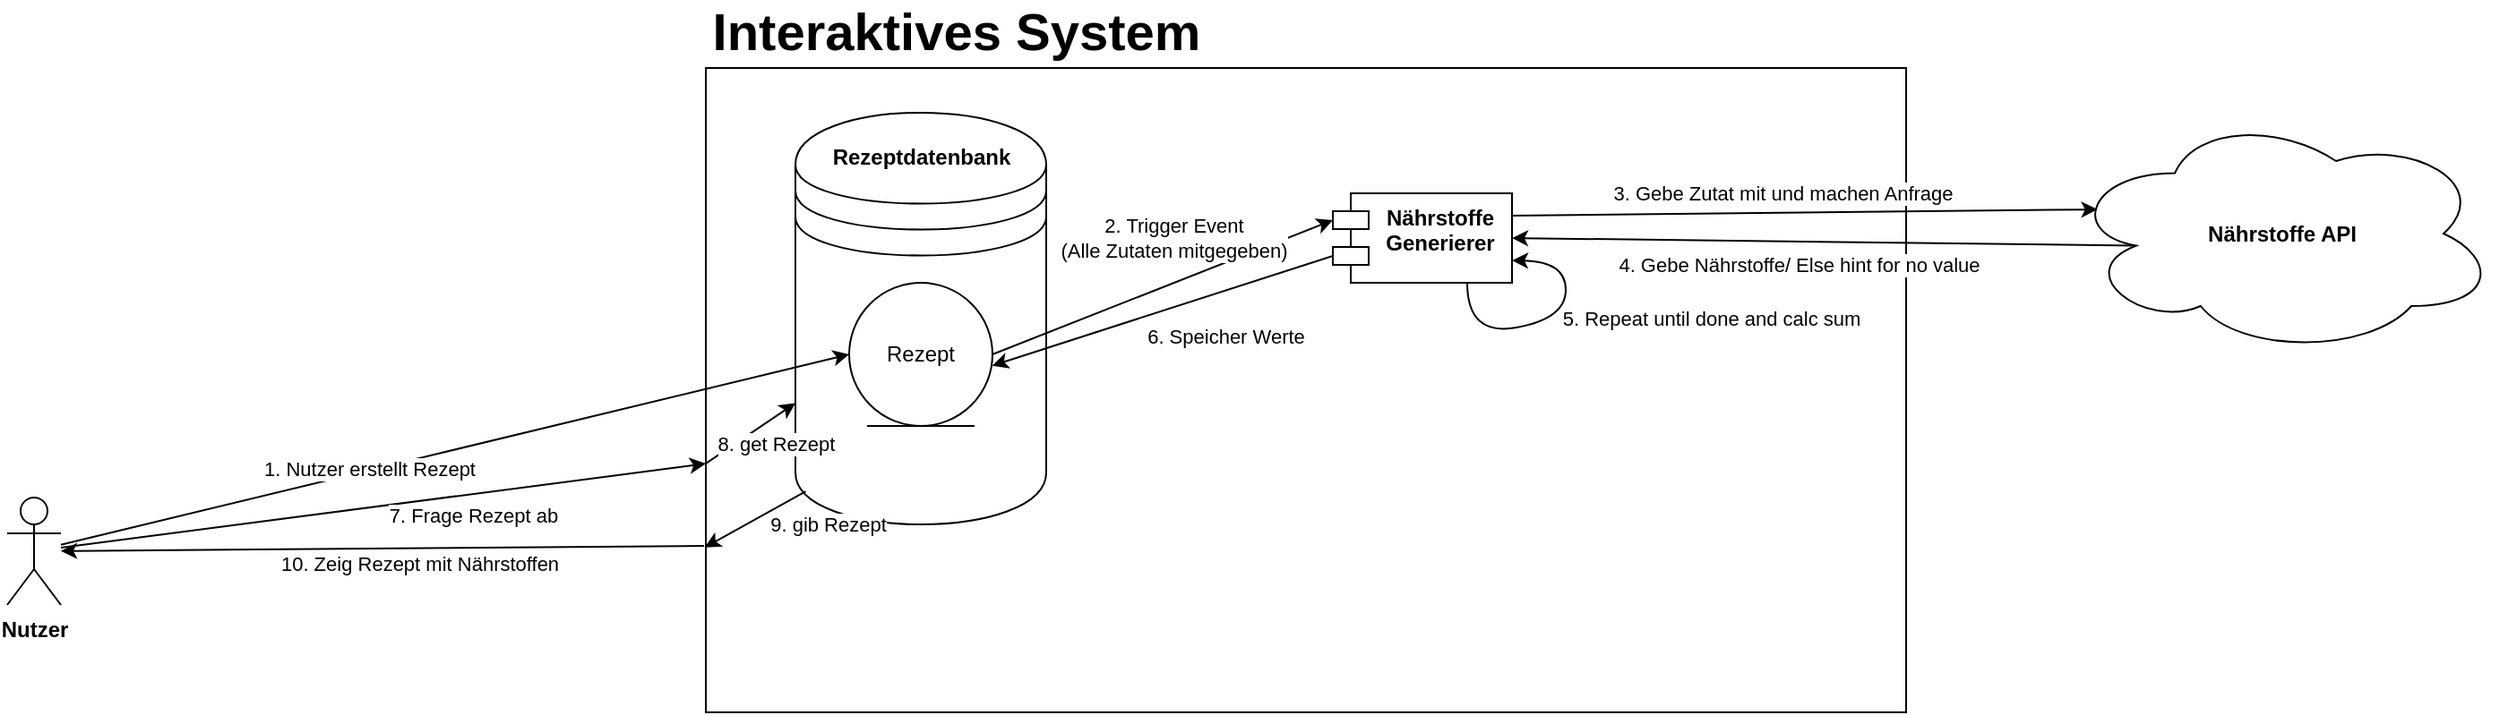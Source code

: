 <mxfile version="13.10.2" type="github">
  <diagram id="KzExXDa9j_CslRWxPjg3" name="Page-1">
    <mxGraphModel dx="2831" dy="1345" grid="1" gridSize="10" guides="1" tooltips="1" connect="1" arrows="1" fold="1" page="0" pageScale="1" pageWidth="827" pageHeight="1169" math="0" shadow="0">
      <root>
        <mxCell id="0" />
        <mxCell id="1" parent="0" />
        <mxCell id="RpFdNuH686E7Uf_D3KnB-24" style="edgeStyle=none;rounded=0;orthogonalLoop=1;jettySize=auto;html=1;" edge="1" parent="1" target="IZYluF1lrNxQetc7Ovq5-1">
          <mxGeometry relative="1" as="geometry">
            <mxPoint x="39" y="297" as="sourcePoint" />
          </mxGeometry>
        </mxCell>
        <mxCell id="RpFdNuH686E7Uf_D3KnB-25" value="10. Zeig Rezept mit Nährstoffen" style="edgeLabel;html=1;align=center;verticalAlign=middle;resizable=0;points=[];" vertex="1" connectable="0" parent="RpFdNuH686E7Uf_D3KnB-24">
          <mxGeometry x="-0.111" relative="1" as="geometry">
            <mxPoint y="8.33" as="offset" />
          </mxGeometry>
        </mxCell>
        <mxCell id="IZYluF1lrNxQetc7Ovq5-25" value="" style="rounded=0;whiteSpace=wrap;html=1;" parent="1" vertex="1">
          <mxGeometry x="40" y="30" width="670" height="360" as="geometry" />
        </mxCell>
        <mxCell id="IZYluF1lrNxQetc7Ovq5-7" value="" style="shape=datastore;whiteSpace=wrap;html=1;" parent="1" vertex="1">
          <mxGeometry x="90" y="55" width="140" height="230" as="geometry" />
        </mxCell>
        <mxCell id="IZYluF1lrNxQetc7Ovq5-1" value="Nutzer" style="shape=umlActor;verticalLabelPosition=bottom;verticalAlign=top;html=1;outlineConnect=0;fontStyle=1" parent="1" vertex="1">
          <mxGeometry x="-350" y="270" width="30" height="60" as="geometry" />
        </mxCell>
        <mxCell id="IZYluF1lrNxQetc7Ovq5-12" value="Rezeptdatenbank" style="text;html=1;strokeColor=none;fillColor=none;align=center;verticalAlign=middle;whiteSpace=wrap;rounded=0;fontStyle=1" parent="1" vertex="1">
          <mxGeometry x="107.5" y="70" width="105" height="20" as="geometry" />
        </mxCell>
        <mxCell id="IZYluF1lrNxQetc7Ovq5-38" value="&lt;b&gt;&lt;font style=&quot;font-size: 29px&quot;&gt;Interaktives System&lt;/font&gt;&lt;/b&gt;" style="text;html=1;strokeColor=none;fillColor=none;align=center;verticalAlign=middle;whiteSpace=wrap;rounded=0;" parent="1" vertex="1">
          <mxGeometry x="40" width="280" height="20" as="geometry" />
        </mxCell>
        <mxCell id="RpFdNuH686E7Uf_D3KnB-7" style="edgeStyle=none;rounded=0;orthogonalLoop=1;jettySize=auto;html=1;exitX=1;exitY=0.5;exitDx=0;exitDy=0;entryX=0;entryY=0;entryDx=0;entryDy=15;entryPerimeter=0;" edge="1" parent="1" source="RpFdNuH686E7Uf_D3KnB-1" target="RpFdNuH686E7Uf_D3KnB-6">
          <mxGeometry relative="1" as="geometry" />
        </mxCell>
        <mxCell id="RpFdNuH686E7Uf_D3KnB-8" value="2. Trigger Event &lt;br&gt;(Alle Zutaten mitgegeben)" style="edgeLabel;html=1;align=center;verticalAlign=middle;resizable=0;points=[];" vertex="1" connectable="0" parent="RpFdNuH686E7Uf_D3KnB-7">
          <mxGeometry x="0.095" relative="1" as="geometry">
            <mxPoint x="-3.92" y="-23.98" as="offset" />
          </mxGeometry>
        </mxCell>
        <mxCell id="RpFdNuH686E7Uf_D3KnB-22" style="edgeStyle=none;rounded=0;orthogonalLoop=1;jettySize=auto;html=1;exitX=0.041;exitY=0.92;exitDx=0;exitDy=0;entryX=-0.001;entryY=0.744;entryDx=0;entryDy=0;entryPerimeter=0;exitPerimeter=0;" edge="1" parent="1" source="IZYluF1lrNxQetc7Ovq5-7" target="IZYluF1lrNxQetc7Ovq5-25">
          <mxGeometry relative="1" as="geometry" />
        </mxCell>
        <mxCell id="RpFdNuH686E7Uf_D3KnB-23" value="9. gib Rezept" style="edgeLabel;html=1;align=center;verticalAlign=middle;resizable=0;points=[];" vertex="1" connectable="0" parent="RpFdNuH686E7Uf_D3KnB-22">
          <mxGeometry x="0.319" relative="1" as="geometry">
            <mxPoint x="49.17" y="-2.32" as="offset" />
          </mxGeometry>
        </mxCell>
        <mxCell id="RpFdNuH686E7Uf_D3KnB-1" value="Rezept" style="ellipse;shape=umlEntity;whiteSpace=wrap;html=1;" vertex="1" parent="1">
          <mxGeometry x="120" y="150" width="80" height="80" as="geometry" />
        </mxCell>
        <mxCell id="RpFdNuH686E7Uf_D3KnB-2" value="" style="endArrow=classic;html=1;entryX=0;entryY=0.5;entryDx=0;entryDy=0;" edge="1" parent="1" source="IZYluF1lrNxQetc7Ovq5-1" target="RpFdNuH686E7Uf_D3KnB-1">
          <mxGeometry width="50" height="50" relative="1" as="geometry">
            <mxPoint x="-260" y="370" as="sourcePoint" />
            <mxPoint x="-210" y="320" as="targetPoint" />
          </mxGeometry>
        </mxCell>
        <mxCell id="RpFdNuH686E7Uf_D3KnB-3" value="1. Nutzer erstellt Rezept" style="edgeLabel;html=1;align=center;verticalAlign=middle;resizable=0;points=[];" vertex="1" connectable="0" parent="RpFdNuH686E7Uf_D3KnB-2">
          <mxGeometry x="-0.221" y="1" relative="1" as="geometry">
            <mxPoint as="offset" />
          </mxGeometry>
        </mxCell>
        <mxCell id="RpFdNuH686E7Uf_D3KnB-11" style="edgeStyle=none;rounded=0;orthogonalLoop=1;jettySize=auto;html=1;exitX=0.16;exitY=0.55;exitDx=0;exitDy=0;exitPerimeter=0;entryX=1;entryY=0.5;entryDx=0;entryDy=0;" edge="1" parent="1" source="RpFdNuH686E7Uf_D3KnB-5" target="RpFdNuH686E7Uf_D3KnB-6">
          <mxGeometry relative="1" as="geometry" />
        </mxCell>
        <mxCell id="RpFdNuH686E7Uf_D3KnB-12" value="4. Gebe Nährstoffe/ Else hint for no value" style="edgeLabel;html=1;align=center;verticalAlign=middle;resizable=0;points=[];" vertex="1" connectable="0" parent="RpFdNuH686E7Uf_D3KnB-11">
          <mxGeometry x="0.378" relative="1" as="geometry">
            <mxPoint x="51.58" y="13.68" as="offset" />
          </mxGeometry>
        </mxCell>
        <mxCell id="RpFdNuH686E7Uf_D3KnB-5" value="Nährstoffe API" style="ellipse;shape=cloud;whiteSpace=wrap;html=1;fontStyle=1" vertex="1" parent="1">
          <mxGeometry x="800" y="55" width="240" height="135" as="geometry" />
        </mxCell>
        <mxCell id="RpFdNuH686E7Uf_D3KnB-9" style="edgeStyle=none;rounded=0;orthogonalLoop=1;jettySize=auto;html=1;exitX=1;exitY=0.25;exitDx=0;exitDy=0;entryX=0.07;entryY=0.4;entryDx=0;entryDy=0;entryPerimeter=0;" edge="1" parent="1" source="RpFdNuH686E7Uf_D3KnB-6" target="RpFdNuH686E7Uf_D3KnB-5">
          <mxGeometry relative="1" as="geometry" />
        </mxCell>
        <mxCell id="RpFdNuH686E7Uf_D3KnB-10" value="3. Gebe Zutat mit und machen Anfrage" style="edgeLabel;html=1;align=center;verticalAlign=middle;resizable=0;points=[];" vertex="1" connectable="0" parent="RpFdNuH686E7Uf_D3KnB-9">
          <mxGeometry x="-0.193" relative="1" as="geometry">
            <mxPoint x="18.28" y="-11.09" as="offset" />
          </mxGeometry>
        </mxCell>
        <mxCell id="RpFdNuH686E7Uf_D3KnB-15" style="edgeStyle=none;rounded=0;orthogonalLoop=1;jettySize=auto;html=1;exitX=0;exitY=0;exitDx=0;exitDy=35;exitPerimeter=0;entryX=0.998;entryY=0.579;entryDx=0;entryDy=0;entryPerimeter=0;" edge="1" parent="1" source="RpFdNuH686E7Uf_D3KnB-6" target="RpFdNuH686E7Uf_D3KnB-1">
          <mxGeometry relative="1" as="geometry" />
        </mxCell>
        <mxCell id="RpFdNuH686E7Uf_D3KnB-16" value="6. Speicher Werte" style="edgeLabel;html=1;align=center;verticalAlign=middle;resizable=0;points=[];" vertex="1" connectable="0" parent="RpFdNuH686E7Uf_D3KnB-15">
          <mxGeometry x="-0.122" y="1" relative="1" as="geometry">
            <mxPoint x="23.05" y="17.17" as="offset" />
          </mxGeometry>
        </mxCell>
        <mxCell id="RpFdNuH686E7Uf_D3KnB-6" value="Nährstoffe&#xa;Generierer" style="shape=module;align=left;spacingLeft=20;align=center;verticalAlign=top;fontStyle=1" vertex="1" parent="1">
          <mxGeometry x="390" y="100" width="100" height="50" as="geometry" />
        </mxCell>
        <mxCell id="RpFdNuH686E7Uf_D3KnB-13" value="" style="curved=1;endArrow=classic;html=1;entryX=1;entryY=0.75;entryDx=0;entryDy=0;exitX=0.75;exitY=1;exitDx=0;exitDy=0;" edge="1" parent="1" source="RpFdNuH686E7Uf_D3KnB-6" target="RpFdNuH686E7Uf_D3KnB-6">
          <mxGeometry width="50" height="50" relative="1" as="geometry">
            <mxPoint x="430" y="220" as="sourcePoint" />
            <mxPoint x="480" y="170" as="targetPoint" />
            <Array as="points">
              <mxPoint x="465" y="180" />
              <mxPoint x="520" y="170" />
              <mxPoint x="520" y="138" />
            </Array>
          </mxGeometry>
        </mxCell>
        <mxCell id="RpFdNuH686E7Uf_D3KnB-14" value="5. Repeat until done and calc sum" style="edgeLabel;html=1;align=center;verticalAlign=middle;resizable=0;points=[];" vertex="1" connectable="0" parent="RpFdNuH686E7Uf_D3KnB-13">
          <mxGeometry x="-0.101" y="2" relative="1" as="geometry">
            <mxPoint x="99.73" y="-1.56" as="offset" />
          </mxGeometry>
        </mxCell>
        <mxCell id="RpFdNuH686E7Uf_D3KnB-17" value="" style="endArrow=classic;html=1;entryX=0;entryY=0.614;entryDx=0;entryDy=0;entryPerimeter=0;" edge="1" parent="1" source="IZYluF1lrNxQetc7Ovq5-1" target="IZYluF1lrNxQetc7Ovq5-25">
          <mxGeometry width="50" height="50" relative="1" as="geometry">
            <mxPoint x="-290" y="390" as="sourcePoint" />
            <mxPoint x="-240" y="340" as="targetPoint" />
          </mxGeometry>
        </mxCell>
        <mxCell id="RpFdNuH686E7Uf_D3KnB-18" value="7. Frage Rezept ab" style="edgeLabel;html=1;align=center;verticalAlign=middle;resizable=0;points=[];" vertex="1" connectable="0" parent="RpFdNuH686E7Uf_D3KnB-17">
          <mxGeometry x="0.052" relative="1" as="geometry">
            <mxPoint x="40.57" y="6.69" as="offset" />
          </mxGeometry>
        </mxCell>
        <mxCell id="RpFdNuH686E7Uf_D3KnB-19" style="edgeStyle=none;rounded=0;orthogonalLoop=1;jettySize=auto;html=1;exitX=-0.001;exitY=0.615;exitDx=0;exitDy=0;exitPerimeter=0;" edge="1" parent="1" source="IZYluF1lrNxQetc7Ovq5-25" target="IZYluF1lrNxQetc7Ovq5-7">
          <mxGeometry relative="1" as="geometry" />
        </mxCell>
        <mxCell id="RpFdNuH686E7Uf_D3KnB-21" value="8. get Rezept" style="edgeLabel;html=1;align=center;verticalAlign=middle;resizable=0;points=[];" vertex="1" connectable="0" parent="RpFdNuH686E7Uf_D3KnB-19">
          <mxGeometry x="-0.464" y="1" relative="1" as="geometry">
            <mxPoint x="25.92" y="-1.31" as="offset" />
          </mxGeometry>
        </mxCell>
      </root>
    </mxGraphModel>
  </diagram>
</mxfile>
